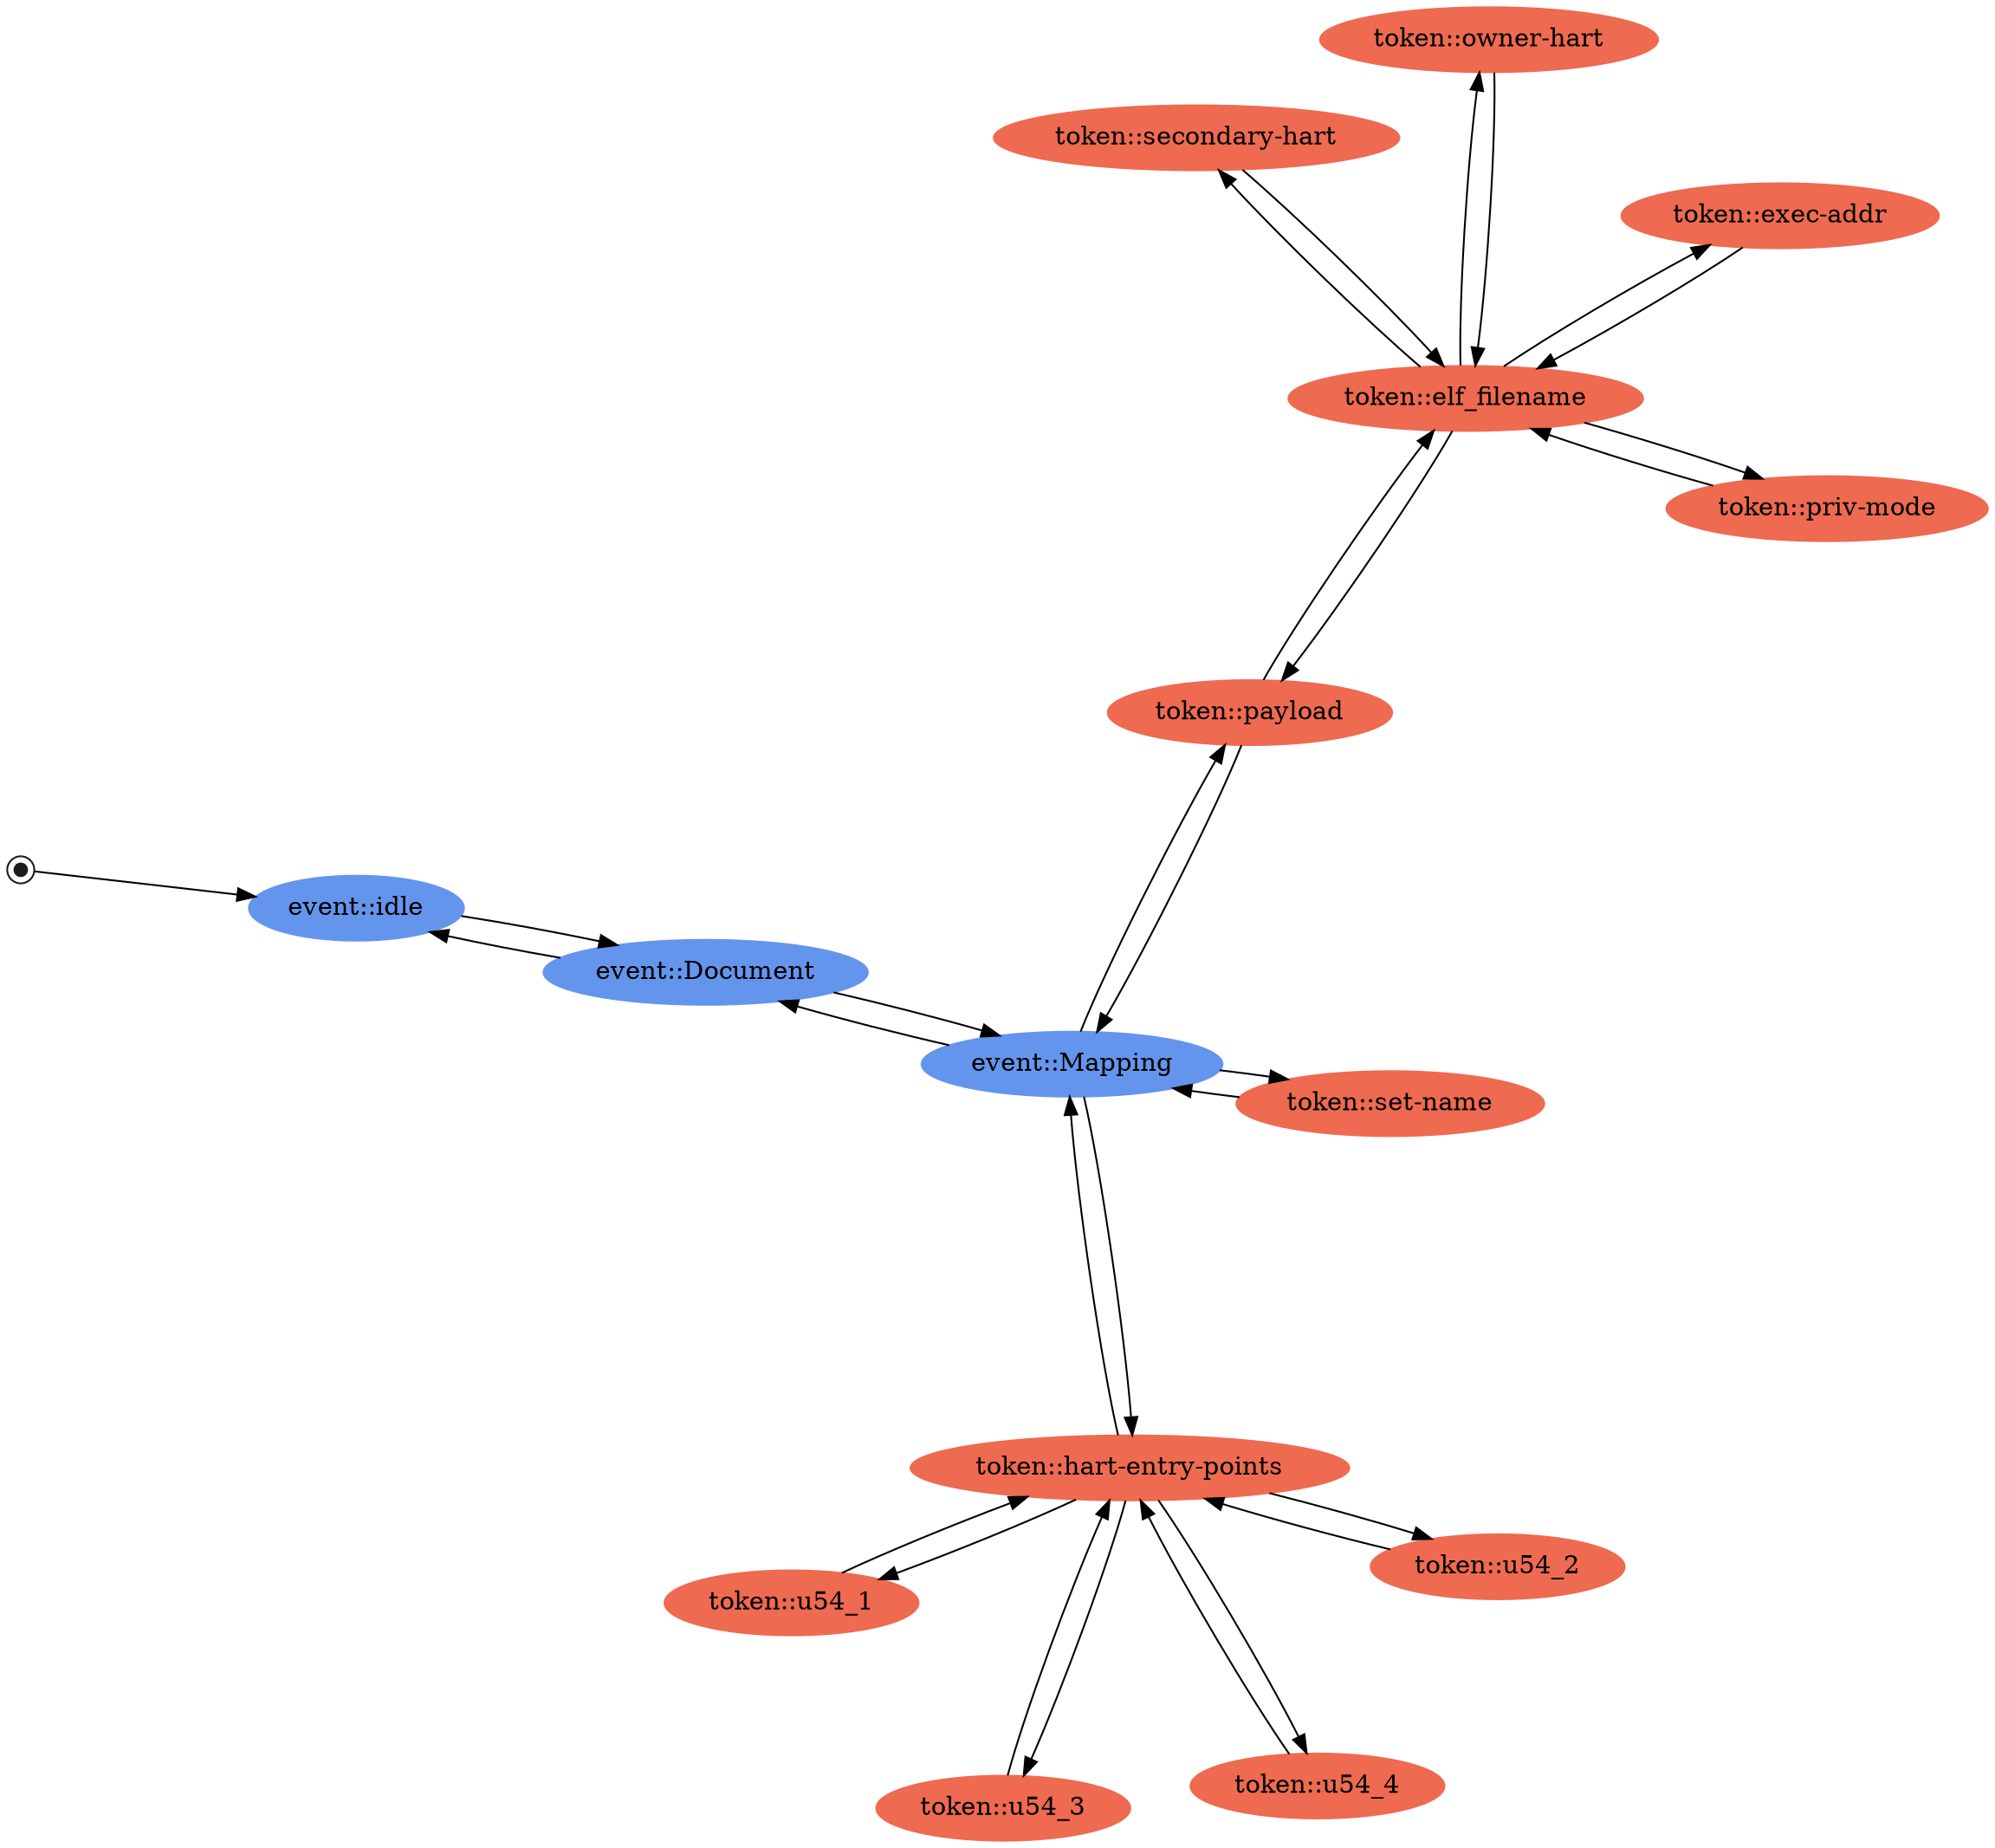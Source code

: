 digraph yaml_state_machine {
	layout=neato;
	overlap=scale;

	node [shape=doublecircle, style=filled, width=0.1, color=grey11, fixedsize=shape] start[label=""];
	node [shape=ellipse, style=filled, color=cornflowerblue, fixedsize=false] idle, document, mapping;
	node [shape=ellipse, style=filled, color=coral2] set_name, hart_entry_points,
		u54_1, u54_2, u54_3, u54_4, payload_mapping, new_payload,
		exec_addr, owner_hart, secondary_hart, priv_mode;

	idle[label="event::idle"];
	document[label="event::Document"];
	mapping[label="event::Mapping"];
	set_name[label="token::set-name"];
	hart_entry_points[label="token::hart-entry-points"];
	u54_1[label="token::u54_1"];
	u54_2[label="token::u54_2"];
	u54_3[label="token::u54_3"];
	u54_4[label="token::u54_4"];
	payload_mapping[label="token::payload"];
	new_payload[label="token::elf_filename"];
	exec_addr[label="token::exec-addr"];
	owner_hart[label="token::owner-hart"];
	secondary_hart[label="token::secondary-hart"];
	priv_mode[label="token::priv-mode"];

	start -> idle;
	idle -> document;
	document -> mapping;
	document -> idle;
	mapping -> document;

	mapping -> set_name;
	set_name -> mapping;

	mapping -> hart_entry_points;
	hart_entry_points -> mapping;
	hart_entry_points -> u54_1;
	u54_1 -> hart_entry_points;
	hart_entry_points -> u54_2;
	u54_2 -> hart_entry_points;
	hart_entry_points -> u54_3;
	u54_3 -> hart_entry_points;
	hart_entry_points -> u54_4;
	u54_4 -> hart_entry_points;

	mapping -> payload_mapping;
	payload_mapping -> mapping;
	payload_mapping -> new_payload;
	new_payload -> payload_mapping;
	new_payload -> exec_addr;
	exec_addr -> new_payload;
	new_payload -> owner_hart;
	owner_hart -> new_payload;
	new_payload -> secondary_hart;
	secondary_hart -> new_payload;
	new_payload -> priv_mode;
	priv_mode -> new_payload;
}	


